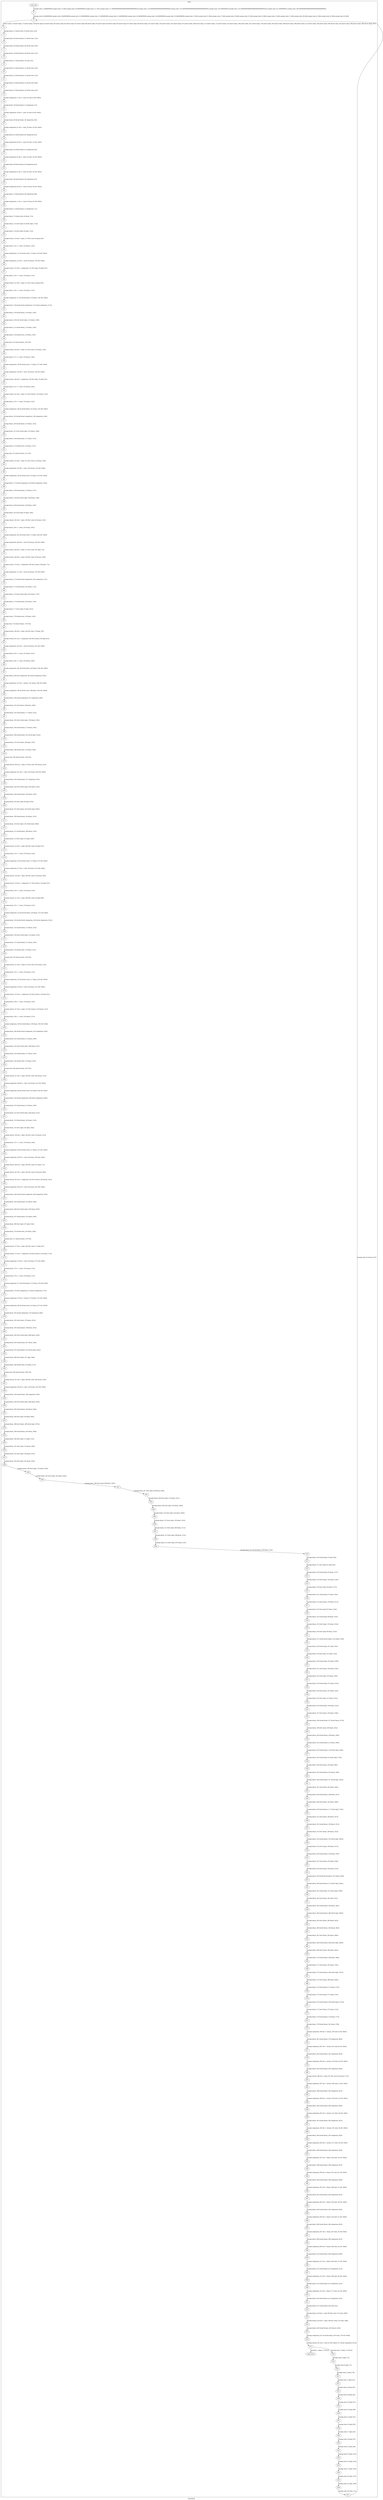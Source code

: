 digraph G {
label="Btor2XCFA";
subgraph cluster_0 {
label="main";
main_init[];
l1[];
l3[];
l4[];
l5[];
l6[];
l7[];
l8[];
l9[];
l10[];
l11[];
l12[];
l13[];
l14[];
l15[];
l16[];
l17[];
l18[];
l19[];
l20[];
l21[];
l22[];
l23[];
l24[];
l25[];
l26[];
l27[];
l28[];
l29[];
l30[];
l31[];
l32[];
l33[];
l34[];
l35[];
l36[];
l37[];
l38[];
l39[];
l40[];
l41[];
l42[];
l43[];
l44[];
l45[];
l46[];
l47[];
l48[];
l49[];
l50[];
l51[];
l52[];
l53[];
l54[];
l55[];
l56[];
l57[];
l58[];
l59[];
l60[];
l61[];
l62[];
l63[];
l64[];
l65[];
l66[];
l67[];
l68[];
l69[];
l70[];
l71[];
l72[];
l73[];
l74[];
l75[];
l76[];
l77[];
l78[];
l79[];
l80[];
l81[];
l82[];
l83[];
l84[];
l85[];
l86[];
l87[];
l88[];
l89[];
l90[];
l91[];
l92[];
l93[];
l94[];
l95[];
l96[];
l97[];
l98[];
l99[];
l100[];
l101[];
l102[];
l103[];
l104[];
l105[];
l106[];
l107[];
l108[];
l109[];
l110[];
l111[];
l112[];
l113[];
l114[];
l115[];
l116[];
l117[];
l118[];
l119[];
l120[];
l121[];
l122[];
l123[];
l124[];
l125[];
l126[];
l127[];
l128[];
l129[];
l130[];
l131[];
l132[];
l133[];
l134[];
l135[];
l136[];
l137[];
l138[];
l139[];
l140[];
l141[];
l142[];
l143[];
l144[];
l145[];
l146[];
l147[];
l148[];
l149[];
l150[];
l151[];
l152[];
l153[];
l154[];
l155[];
l156[];
l157[];
l158[];
l159[];
l160[];
l161[];
l162[];
l163[];
l164[];
l165[];
l166[];
l167[];
l168[];
l169[];
l170[];
l171[];
l172[];
l173[];
l174[];
l175[];
l176[];
l177[];
l178[];
l179[];
l180[];
l181[];
l182[];
l183[];
l184[];
l185[];
l186[];
l187[];
l188[];
l189[];
l190[];
l191[];
l192[];
l193[];
l194[];
l195[];
l196[];
l197[];
l198[];
l199[];
l200[];
l201[];
l202[];
l203[];
l204[];
l205[];
l206[];
l207[];
l208[];
l209[];
l210[];
l211[];
l212[];
l213[];
l214[];
l215[];
l216[];
l217[];
l218[];
l219[];
l220[];
l221[];
l222[];
l223[];
l224[];
l225[];
l226[];
l227[];
l228[];
l229[];
l230[];
l231[];
l232[];
l233[];
l234[];
l235[];
l236[];
l237[];
l238[];
l239[];
l240[];
l241[];
l242[];
l243[];
l244[];
l245[];
l246[];
l247[];
l248[];
l249[];
l250[];
l251[];
l252[];
l253[];
l254[];
l255[];
l256[];
l257[];
l258[];
l259[];
l260[];
l261[];
l262[];
l263[];
l264[];
l265[];
l266[];
l267[];
l268[];
l269[];
l270[];
l271[];
l272[];
l273[];
l274[];
l275[];
l276[];
l277[];
l278[];
l279[];
l280[];
l281[];
l282[];
l283[];
l284[];
l285[];
l286[];
l287[];
l288[];
l289[];
l290[];
l291[];
l292[];
l293[];
l294[];
l295[];
l296[];
l297[];
l298[];
l299[];
l300[];
l301[];
l302[];
l303[];
l304[];
l305[];
l306[];
l307[];
l308[];
l309[];
l310[];
l311[];
l312[];
l313[];
l314[];
l315[];
l316[];
l317[];
main_error[];
l318[];
l319[];
l320[];
l321[];
l322[];
l323[];
l324[];
l325[];
l326[];
l327[];
l328[];
l329[];
l330[];
l331[];
l332[];
l333[];
l334[];
l335[];
l336[];
l337[];
main_init -> l1 [label="[(assign const_5 #b00000000),(assign const_22 #b0),(assign const_56 #b00000000),(assign const_111 #b1),(assign const_117 #b00000000000000000000000000000010),(assign const_118 #b000000000000000000000000),(assign const_133 #b00000000000000000000000000000001),(assign const_150 #b00000010),(assign const_155 #b00000000000000000000000000001001),(assign const_167 #b00000001),(assign const_188 #b00000000000000000000000000000000)] "];
l3 -> l4 [label="[(havoc input_75),(havoc input_77),(havoc input_79),(havoc input_81),(havoc input_83),(havoc input_85),(havoc input_87),(havoc input_89),(havoc input_91),(havoc input_93),(havoc input_95),(havoc input_97),(havoc input_99),(havoc input_101),(havoc input_103),(havoc input_105),(havoc input_107),(havoc input_109),(havoc input_113),(havoc input_115),(havoc input_132),(havoc input_149),(havoc input_161),(havoc input_176),(havoc input_195),(havoc input_206),(havoc input_209),(havoc input_212),(havoc input_228),(havoc input_244),(havoc input_254),(havoc input_268),(havoc input_286),(havoc input_297)] "];
l4 -> l5 [label="[(assign binary_47 (bvand state_23 (bvnot state_25)))] "];
l5 -> l6 [label="[(assign binary_48 (bvand binary_47 (bvnot state_27)))] "];
l6 -> l7 [label="[(assign binary_49 (bvand binary_48 (bvnot state_29)))] "];
l7 -> l8 [label="[(assign binary_50 (bvand binary_49 (bvnot state_31)))] "];
l8 -> l9 [label="[(assign binary_51 (bvand binary_50 state_33))] "];
l9 -> l10 [label="[(assign binary_52 (bvand binary_51 (bvnot state_35)))] "];
l10 -> l11 [label="[(assign binary_53 (bvand binary_52 (bvnot state_37)))] "];
l11 -> l12 [label="[(assign binary_54 (bvand binary_53 (bvnot state_39)))] "];
l12 -> l13 [label="[(assign binary_55 (bvand binary_54 (bvnot state_41)))] "];
l13 -> l14 [label="[(assign comparison_57 (ite (= const_56 state_6) #b1 #b0))] "];
l14 -> l15 [label="[(assign binary_58 (bvand binary_55 comparison_57))] "];
l15 -> l16 [label="[(assign comparison_59 (ite (= const_56 state_8) #b1 #b0))] "];
l16 -> l17 [label="[(assign binary_60 (bvand binary_58 comparison_59))] "];
l17 -> l18 [label="[(assign comparison_61 (ite (= const_56 state_10) #b1 #b0))] "];
l18 -> l19 [label="[(assign binary_62 (bvand binary_60 comparison_61))] "];
l19 -> l20 [label="[(assign comparison_63 (ite (= const_56 state_12) #b1 #b0))] "];
l20 -> l21 [label="[(assign binary_64 (bvand binary_62 comparison_63))] "];
l21 -> l22 [label="[(assign comparison_65 (ite (= const_56 state_14) #b1 #b0))] "];
l22 -> l23 [label="[(assign binary_66 (bvand binary_64 comparison_65))] "];
l23 -> l24 [label="[(assign comparison_67 (ite (= const_56 state_16) #b1 #b0))] "];
l24 -> l25 [label="[(assign binary_68 (bvand binary_66 comparison_67))] "];
l25 -> l26 [label="[(assign comparison_69 (ite (= const_56 state_18) #b1 #b0))] "];
l26 -> l27 [label="[(assign binary_70 (bvand binary_68 comparison_69))] "];
l27 -> l28 [label="[(assign comparison_71 (ite (= const_56 state_20) #b1 #b0))] "];
l28 -> l29 [label="[(assign binary_72 (bvand binary_70 comparison_71))] "];
l29 -> l30 [label="[(assign binary_73 (bvand state_45 binary_72))] "];
l30 -> l31 [label="[(assign binary_114 (bvor input_91 (bvnot input_113)))] "];
l31 -> l32 [label="[(assign binary_116 (bvor input_93 input_113))] "];
l32 -> l33 [label="[(assign ternary_119 (ite (= input_113 #b1) const_56 input_83))] "];
l33 -> l34 [label="[(assign binary_120 (++ const_118 ternary_119))] "];
l34 -> l35 [label="[(assign comparison_121 (ite (bvule const_117 binary_120) #b1 #b0))] "];
l35 -> l36 [label="[(assign comparison_122 (ite (= const_56 ternary_119) #b1 #b0))] "];
l36 -> l37 [label="[(assign ternary_123 (ite (= comparison_122 #b1) input_79 input_81))] "];
l37 -> l38 [label="[(assign binary_124 (++ const_118 ternary_123))] "];
l38 -> l39 [label="[(assign ternary_125 (ite (= input_113 #b1) const_56 input_85))] "];
l39 -> l40 [label="[(assign binary_126 (++ const_118 ternary_125))] "];
l40 -> l41 [label="[(assign comparison_127 (ite (bvule binary_124 binary_126) #b1 #b0))] "];
l41 -> l42 [label="[(assign binary_128 (bvand (bvnot comparison_121) (bvnot comparison_127)))] "];
l42 -> l43 [label="[(assign binary_129 (bvand binary_116 binary_128))] "];
l43 -> l44 [label="[(assign binary_130 (bvor (bvnot input_115) binary_129))] "];
l44 -> l45 [label="[(assign binary_131 (bvand binary_114 binary_130))] "];
l45 -> l46 [label="[(assign binary_134 (bvadd const_133 binary_120))] "];
l46 -> l47 [label="[(assign slice_135 (extract binary_134 0 8))] "];
l47 -> l48 [label="[(assign ternary_136 (ite (= input_115 #b1) slice_135 ternary_119))] "];
l48 -> l49 [label="[(assign binary_137 (++ const_118 ternary_136))] "];
l49 -> l50 [label="[(assign comparison_138 (ite (bvule const_117 binary_137) #b1 #b0))] "];
l50 -> l51 [label="[(assign comparison_139 (ite (= const_56 ternary_136) #b1 #b0))] "];
l51 -> l52 [label="[(assign ternary_140 (ite (= comparison_139 #b1) input_79 input_81))] "];
l52 -> l53 [label="[(assign binary_141 (++ const_118 ternary_140))] "];
l53 -> l54 [label="[(assign ternary_142 (ite (= input_115 #b1) ternary_123 ternary_125))] "];
l54 -> l55 [label="[(assign binary_143 (++ const_118 ternary_142))] "];
l55 -> l56 [label="[(assign comparison_144 (ite (bvule binary_141 binary_143) #b1 #b0))] "];
l56 -> l57 [label="[(assign binary_145 (bvand (bvnot comparison_138) comparison_144))] "];
l57 -> l58 [label="[(assign binary_146 (bvand binary_116 binary_145))] "];
l58 -> l59 [label="[(assign binary_147 (bvor (bvnot input_132) binary_146))] "];
l59 -> l60 [label="[(assign binary_148 (bvand binary_131 binary_147))] "];
l60 -> l61 [label="[(assign binary_151 (bvadd const_133 binary_137))] "];
l61 -> l62 [label="[(assign slice_152 (extract binary_151 0 8))] "];
l62 -> l63 [label="[(assign ternary_153 (ite (= input_132 #b1) slice_152 ternary_136))] "];
l63 -> l64 [label="[(assign comparison_154 (ite (= const_150 ternary_153) #b1 #b0))] "];
l64 -> l65 [label="[(assign comparison_156 (ite (bvule const_155 binary_143) #b1 #b0))] "];
l65 -> l66 [label="[(assign binary_157 (bvand comparison_154 (bvnot comparison_156)))] "];
l66 -> l67 [label="[(assign binary_158 (bvand binary_116 binary_157))] "];
l67 -> l68 [label="[(assign binary_159 (bvor (bvnot input_149) binary_158))] "];
l68 -> l69 [label="[(assign binary_160 (bvand binary_148 binary_159))] "];
l69 -> l70 [label="[(assign binary_162 (bvor input_95 input_149))] "];
l70 -> l71 [label="[(assign ternary_163 (ite (= input_149 #b1) const_56 ternary_153))] "];
l71 -> l72 [label="[(assign binary_164 (++ const_118 ternary_163))] "];
l72 -> l73 [label="[(assign comparison_165 (ite (bvule const_117 binary_164) #b1 #b0))] "];
l73 -> l74 [label="[(assign comparison_166 (ite (= const_56 ternary_163) #b1 #b0))] "];
l74 -> l75 [label="[(assign ternary_168 (ite (= input_113 #b1) const_167 input_75))] "];
l75 -> l76 [label="[(assign ternary_169 (ite (= input_149 #b1) const_56 ternary_168))] "];
l76 -> l77 [label="[(assign ternary_170 (ite (= comparison_166 #b1) ternary_169 input_77))] "];
l77 -> l78 [label="[(assign comparison_171 (ite (= const_56 ternary_170) #b1 #b0))] "];
l78 -> l79 [label="[(assign binary_172 (bvand (bvnot comparison_165) comparison_171))] "];
l79 -> l80 [label="[(assign binary_173 (bvand binary_162 binary_172))] "];
l80 -> l81 [label="[(assign binary_174 (bvor (bvnot input_161) binary_173))] "];
l81 -> l82 [label="[(assign binary_175 (bvand binary_160 binary_174))] "];
l82 -> l83 [label="[(assign binary_177 (bvor input_97 input_161))] "];
l83 -> l84 [label="[(assign binary_178 (bvadd const_133 binary_143))] "];
l84 -> l85 [label="[(assign slice_179 (extract binary_178 0 8))] "];
l85 -> l86 [label="[(assign ternary_180 (ite (= input_149 #b1) slice_179 input_79))] "];
l86 -> l87 [label="[(assign ternary_181 (ite (= comparison_166 #b1) ternary_180 input_81))] "];
l87 -> l88 [label="[(assign comparison_182 (ite (= const_56 ternary_181) #b1 #b0))] "];
l88 -> l89 [label="[(assign binary_183 (++ const_118 ternary_181))] "];
l89 -> l90 [label="[(assign binary_184 (++ const_118 ternary_180))] "];
l90 -> l91 [label="[(assign comparison_185 (ite (bvule binary_183 binary_184) #b1 #b0))] "];
l91 -> l92 [label="[(assign binary_186 (bvor comparison_182 (bvnot comparison_185)))] "];
l92 -> l93 [label="[(assign comparison_187 (ite (= ternary_181 ternary_180) #b1 #b0))] "];
l93 -> l94 [label="[(assign comparison_189 (ite (bvule const_188 binary_164) #b1 #b0))] "];
l94 -> l95 [label="[(assign binary_190 (bvand comparison_187 comparison_189))] "];
l95 -> l96 [label="[(assign binary_191 (bvor binary_186 binary_190))] "];
l96 -> l97 [label="[(assign binary_192 (bvand binary_177 binary_191))] "];
l97 -> l98 [label="[(assign binary_193 (bvor (bvnot input_176) binary_192))] "];
l98 -> l99 [label="[(assign binary_194 (bvand binary_175 binary_193))] "];
l99 -> l100 [label="[(assign binary_196 (bvand binary_162 (bvnot input_161)))] "];
l100 -> l101 [label="[(assign binary_197 (bvor binary_196 input_176))] "];
l101 -> l102 [label="[(assign binary_198 (bvadd const_133 binary_164))] "];
l102 -> l103 [label="[(assign slice_199 (extract binary_198 0 8))] "];
l103 -> l104 [label="[(assign ternary_200 (ite (= input_176 #b1) slice_199 ternary_163))] "];
l104 -> l105 [label="[(assign comparison_201 (ite (= const_150 ternary_200) #b1 #b0))] "];
l105 -> l106 [label="[(assign binary_202 (bvand binary_197 comparison_201))] "];
l106 -> l107 [label="[(assign binary_203 (bvor (bvnot input_195) binary_202))] "];
l107 -> l108 [label="[(assign binary_204 (bvand binary_194 binary_203))] "];
l108 -> l109 [label="[(assign binary_205 (bvor input_99 input_195))] "];
l109 -> l110 [label="[(assign binary_207 (bvor binary_205 (bvnot input_206)))] "];
l110 -> l111 [label="[(assign binary_208 (bvand binary_204 binary_207))] "];
l111 -> l112 [label="[(assign binary_210 (bvor input_101 (bvnot input_209)))] "];
l112 -> l113 [label="[(assign binary_211 (bvand binary_208 binary_210))] "];
l113 -> l114 [label="[(assign binary_213 (bvor input_103 input_209))] "];
l114 -> l115 [label="[(assign ternary_214 (ite (= input_209 #b1) const_56 input_87))] "];
l115 -> l116 [label="[(assign binary_215 (++ const_118 ternary_214))] "];
l116 -> l117 [label="[(assign comparison_216 (ite (bvule const_117 binary_215) #b1 #b0))] "];
l117 -> l118 [label="[(assign comparison_217 (ite (= const_56 ternary_214) #b1 #b0))] "];
l118 -> l119 [label="[(assign ternary_218 (ite (= input_206 #b1) const_56 ternary_180))] "];
l119 -> l120 [label="[(assign ternary_219 (ite (= comparison_217 #b1) ternary_218 input_81))] "];
l120 -> l121 [label="[(assign binary_220 (++ const_118 ternary_219))] "];
l121 -> l122 [label="[(assign ternary_221 (ite (= input_209 #b1) const_56 input_89))] "];
l122 -> l123 [label="[(assign binary_222 (++ const_118 ternary_221))] "];
l123 -> l124 [label="[(assign comparison_223 (ite (bvule binary_220 binary_222) #b1 #b0))] "];
l124 -> l125 [label="[(assign binary_224 (bvand (bvnot comparison_216) (bvnot comparison_223)))] "];
l125 -> l126 [label="[(assign binary_225 (bvand binary_213 binary_224))] "];
l126 -> l127 [label="[(assign binary_226 (bvor (bvnot input_212) binary_225))] "];
l127 -> l128 [label="[(assign binary_227 (bvand binary_211 binary_226))] "];
l128 -> l129 [label="[(assign binary_229 (bvadd const_133 binary_215))] "];
l129 -> l130 [label="[(assign slice_230 (extract binary_229 0 8))] "];
l130 -> l131 [label="[(assign ternary_231 (ite (= input_212 #b1) slice_230 ternary_214))] "];
l131 -> l132 [label="[(assign binary_232 (++ const_118 ternary_231))] "];
l132 -> l133 [label="[(assign comparison_233 (ite (bvule const_117 binary_232) #b1 #b0))] "];
l133 -> l134 [label="[(assign comparison_234 (ite (= const_56 ternary_231) #b1 #b0))] "];
l134 -> l135 [label="[(assign ternary_235 (ite (= comparison_234 #b1) ternary_218 input_81))] "];
l135 -> l136 [label="[(assign binary_236 (++ const_118 ternary_235))] "];
l136 -> l137 [label="[(assign ternary_237 (ite (= input_212 #b1) ternary_219 ternary_221))] "];
l137 -> l138 [label="[(assign binary_238 (++ const_118 ternary_237))] "];
l138 -> l139 [label="[(assign comparison_239 (ite (bvule binary_236 binary_238) #b1 #b0))] "];
l139 -> l140 [label="[(assign binary_240 (bvand (bvnot comparison_233) comparison_239))] "];
l140 -> l141 [label="[(assign binary_241 (bvand binary_213 binary_240))] "];
l141 -> l142 [label="[(assign binary_242 (bvor (bvnot input_228) binary_241))] "];
l142 -> l143 [label="[(assign binary_243 (bvand binary_227 binary_242))] "];
l143 -> l144 [label="[(assign binary_245 (bvadd const_133 binary_232))] "];
l144 -> l145 [label="[(assign slice_246 (extract binary_245 0 8))] "];
l145 -> l146 [label="[(assign ternary_247 (ite (= input_228 #b1) slice_246 ternary_231))] "];
l146 -> l147 [label="[(assign comparison_248 (ite (= const_150 ternary_247) #b1 #b0))] "];
l147 -> l148 [label="[(assign comparison_249 (ite (bvule const_155 binary_238) #b1 #b0))] "];
l148 -> l149 [label="[(assign binary_250 (bvand comparison_248 (bvnot comparison_249)))] "];
l149 -> l150 [label="[(assign binary_251 (bvand binary_213 binary_250))] "];
l150 -> l151 [label="[(assign binary_252 (bvor (bvnot input_244) binary_251))] "];
l151 -> l152 [label="[(assign binary_253 (bvand binary_243 binary_252))] "];
l152 -> l153 [label="[(assign binary_255 (bvor input_105 input_244))] "];
l153 -> l154 [label="[(assign ternary_256 (ite (= input_244 #b1) const_56 ternary_247))] "];
l154 -> l155 [label="[(assign binary_257 (++ const_118 ternary_256))] "];
l155 -> l156 [label="[(assign comparison_258 (ite (bvule const_117 binary_257) #b1 #b0))] "];
l156 -> l157 [label="[(assign comparison_259 (ite (= const_56 ternary_256) #b1 #b0))] "];
l157 -> l158 [label="[(assign ternary_260 (ite (= input_209 #b1) const_167 input_77))] "];
l158 -> l159 [label="[(assign ternary_261 (ite (= input_244 #b1) const_56 ternary_260))] "];
l159 -> l160 [label="[(assign ternary_262 (ite (= comparison_259 #b1) ternary_169 ternary_261))] "];
l160 -> l161 [label="[(assign comparison_263 (ite (= const_56 ternary_262) #b1 #b0))] "];
l161 -> l162 [label="[(assign binary_264 (bvand (bvnot comparison_258) comparison_263))] "];
l162 -> l163 [label="[(assign binary_265 (bvand binary_255 binary_264))] "];
l163 -> l164 [label="[(assign binary_266 (bvor (bvnot input_254) binary_265))] "];
l164 -> l165 [label="[(assign binary_267 (bvand binary_253 binary_266))] "];
l165 -> l166 [label="[(assign binary_269 (bvor input_107 input_254))] "];
l166 -> l167 [label="[(assign binary_270 (bvadd const_133 binary_238))] "];
l167 -> l168 [label="[(assign slice_271 (extract binary_270 0 8))] "];
l168 -> l169 [label="[(assign ternary_272 (ite (= input_244 #b1) slice_271 input_81))] "];
l169 -> l170 [label="[(assign ternary_273 (ite (= comparison_259 #b1) ternary_218 ternary_272))] "];
l170 -> l171 [label="[(assign comparison_274 (ite (= const_56 ternary_273) #b1 #b0))] "];
l171 -> l172 [label="[(assign binary_275 (++ const_118 ternary_273))] "];
l172 -> l173 [label="[(assign binary_276 (++ const_118 ternary_272))] "];
l173 -> l174 [label="[(assign comparison_277 (ite (bvule binary_275 binary_276) #b1 #b0))] "];
l174 -> l175 [label="[(assign binary_278 (bvor comparison_274 (bvnot comparison_277)))] "];
l175 -> l176 [label="[(assign comparison_279 (ite (= ternary_273 ternary_272) #b1 #b0))] "];
l176 -> l177 [label="[(assign comparison_280 (ite (bvule const_133 binary_257) #b1 #b0))] "];
l177 -> l178 [label="[(assign binary_281 (bvand comparison_279 comparison_280))] "];
l178 -> l179 [label="[(assign binary_282 (bvor binary_278 binary_281))] "];
l179 -> l180 [label="[(assign binary_283 (bvand binary_269 binary_282))] "];
l180 -> l181 [label="[(assign binary_284 (bvor (bvnot input_268) binary_283))] "];
l181 -> l182 [label="[(assign binary_285 (bvand binary_267 binary_284))] "];
l182 -> l183 [label="[(assign binary_287 (bvand binary_255 (bvnot input_254)))] "];
l183 -> l184 [label="[(assign binary_288 (bvor binary_287 input_268))] "];
l184 -> l185 [label="[(assign binary_289 (bvadd const_133 binary_257))] "];
l185 -> l186 [label="[(assign slice_290 (extract binary_289 0 8))] "];
l186 -> l187 [label="[(assign ternary_291 (ite (= input_268 #b1) slice_290 ternary_256))] "];
l187 -> l188 [label="[(assign comparison_292 (ite (= const_150 ternary_291) #b1 #b0))] "];
l188 -> l189 [label="[(assign binary_293 (bvand binary_288 comparison_292))] "];
l189 -> l190 [label="[(assign binary_294 (bvor (bvnot input_286) binary_293))] "];
l190 -> l191 [label="[(assign binary_295 (bvand binary_285 binary_294))] "];
l191 -> l192 [label="[(assign binary_296 (bvor input_109 input_286))] "];
l192 -> l193 [label="[(assign binary_298 (bvor binary_296 (bvnot input_297)))] "];
l193 -> l194 [label="[(assign binary_299 (bvand binary_295 binary_298))] "];
l194 -> l195 [label="[(assign binary_300 (bvor input_113 input_115))] "];
l195 -> l196 [label="[(assign binary_301 (bvor input_132 binary_300))] "];
l196 -> l197 [label="[(assign binary_302 (bvor input_149 binary_301))] "];
l197 -> l198 [label="[(assign binary_303 (bvor input_161 binary_302))] "];
l198 -> l199 [label="[(assign binary_304 (bvor input_176 binary_303))] "];
l199 -> l200 [label="[(assign binary_305 (bvor input_195 binary_304))] "];
l200 -> l201 [label="[(assign binary_306 (bvor input_206 binary_305))] "];
l201 -> l202 [label="[(assign binary_307 (bvor input_209 binary_306))] "];
l202 -> l203 [label="[(assign binary_308 (bvor input_212 binary_307))] "];
l203 -> l204 [label="[(assign binary_309 (bvor input_228 binary_308))] "];
l204 -> l205 [label="[(assign binary_310 (bvor input_244 binary_309))] "];
l205 -> l206 [label="[(assign binary_311 (bvor input_254 binary_310))] "];
l206 -> l207 [label="[(assign binary_312 (bvor input_268 binary_311))] "];
l207 -> l208 [label="[(assign binary_313 (bvor input_286 binary_312))] "];
l208 -> l209 [label="[(assign binary_314 (bvor input_297 binary_313))] "];
l209 -> l210 [label="[(assign binary_315 (bvand binary_299 binary_314))] "];
l210 -> l211 [label="[(assign binary_316 (bvand input_91 input_93))] "];
l211 -> l212 [label="[(assign binary_317 (bvor input_91 input_93))] "];
l212 -> l213 [label="[(assign binary_318 (bvand input_95 binary_317))] "];
l213 -> l214 [label="[(assign binary_319 (bvor binary_316 binary_318))] "];
l214 -> l215 [label="[(assign binary_320 (bvor input_95 binary_317))] "];
l215 -> l216 [label="[(assign binary_321 (bvand input_97 binary_320))] "];
l216 -> l217 [label="[(assign binary_322 (bvor binary_319 binary_321))] "];
l217 -> l218 [label="[(assign binary_323 (bvor input_97 binary_320))] "];
l218 -> l219 [label="[(assign binary_324 (bvand input_99 binary_323))] "];
l219 -> l220 [label="[(assign binary_325 (bvor binary_322 binary_324))] "];
l220 -> l221 [label="[(assign binary_326 (bvor input_99 binary_323))] "];
l221 -> l222 [label="[(assign binary_327 (bvand (bvnot binary_325) binary_326))] "];
l222 -> l223 [label="[(assign binary_328 (bvand input_101 input_103))] "];
l223 -> l224 [label="[(assign binary_329 (bvor input_101 input_103))] "];
l224 -> l225 [label="[(assign binary_330 (bvand input_105 binary_329))] "];
l225 -> l226 [label="[(assign binary_331 (bvor binary_328 binary_330))] "];
l226 -> l227 [label="[(assign binary_332 (bvor input_105 binary_329))] "];
l227 -> l228 [label="[(assign binary_333 (bvand input_107 binary_332))] "];
l228 -> l229 [label="[(assign binary_334 (bvor binary_331 binary_333))] "];
l229 -> l230 [label="[(assign binary_335 (bvor input_107 binary_332))] "];
l230 -> l231 [label="[(assign binary_336 (bvand input_109 binary_335))] "];
l231 -> l232 [label="[(assign binary_337 (bvor binary_334 binary_336))] "];
l232 -> l233 [label="[(assign binary_338 (bvand binary_327 (bvnot binary_337)))] "];
l233 -> l234 [label="[(assign binary_339 (bvor input_109 binary_335))] "];
l234 -> l235 [label="[(assign binary_340 (bvand binary_338 binary_339))] "];
l235 -> l236 [label="[(assign binary_341 (bvand binary_315 binary_340))] "];
l236 -> l237 [label="[(assign binary_342 (bvand binary_116 (bvnot input_149)))] "];
l237 -> l238 [label="[(assign binary_343 (bvand input_91 (bvnot input_113)))] "];
l238 -> l239 [label="[(assign binary_344 (bvor binary_343 input_206))] "];
l239 -> l240 [label="[(assign binary_345 (bvand binary_342 binary_344))] "];
l240 -> l241 [label="[(assign binary_346 (bvand binary_197 (bvnot input_195)))] "];
l241 -> l242 [label="[(assign binary_347 (bvor binary_342 binary_344))] "];
l242 -> l243 [label="[(assign binary_348 (bvand binary_346 binary_347))] "];
l243 -> l244 [label="[(assign binary_349 (bvor binary_345 binary_348))] "];
l244 -> l245 [label="[(assign binary_350 (bvand binary_177 (bvnot input_176)))] "];
l245 -> l246 [label="[(assign binary_351 (bvor binary_346 binary_347))] "];
l246 -> l247 [label="[(assign binary_352 (bvand binary_350 binary_351))] "];
l247 -> l248 [label="[(assign binary_353 (bvor binary_349 binary_352))] "];
l248 -> l249 [label="[(assign binary_354 (bvand binary_205 (bvnot input_206)))] "];
l249 -> l250 [label="[(assign binary_355 (bvor binary_350 binary_351))] "];
l250 -> l251 [label="[(assign binary_356 (bvand binary_354 binary_355))] "];
l251 -> l252 [label="[(assign binary_357 (bvor binary_353 binary_356))] "];
l252 -> l253 [label="[(assign binary_358 (bvor binary_354 binary_355))] "];
l253 -> l254 [label="[(assign binary_359 (bvand (bvnot binary_357) binary_358))] "];
l254 -> l255 [label="[(assign binary_360 (bvand binary_213 (bvnot input_244)))] "];
l255 -> l256 [label="[(assign binary_361 (bvand input_101 (bvnot input_209)))] "];
l256 -> l257 [label="[(assign binary_362 (bvor binary_361 input_297))] "];
l257 -> l258 [label="[(assign binary_363 (bvand binary_360 binary_362))] "];
l258 -> l259 [label="[(assign binary_364 (bvand binary_288 (bvnot input_286)))] "];
l259 -> l260 [label="[(assign binary_365 (bvor binary_360 binary_362))] "];
l260 -> l261 [label="[(assign binary_366 (bvand binary_364 binary_365))] "];
l261 -> l262 [label="[(assign binary_367 (bvor binary_363 binary_366))] "];
l262 -> l263 [label="[(assign binary_368 (bvand binary_269 (bvnot input_268)))] "];
l263 -> l264 [label="[(assign binary_369 (bvor binary_364 binary_365))] "];
l264 -> l265 [label="[(assign binary_370 (bvand binary_368 binary_369))] "];
l265 -> l266 [label="[(assign binary_371 (bvor binary_367 binary_370))] "];
l266 -> l267 [label="[(assign binary_372 (bvand binary_296 (bvnot input_297)))] "];
l267 -> l268 [label="[(assign binary_373 (bvor binary_368 binary_369))] "];
l268 -> l269 [label="[(assign binary_374 (bvand binary_372 binary_373))] "];
l269 -> l270 [label="[(assign binary_375 (bvor binary_371 binary_374))] "];
l270 -> l271 [label="[(assign binary_376 (bvand binary_359 (bvnot binary_375)))] "];
l271 -> l272 [label="[(assign binary_377 (bvor binary_372 binary_373))] "];
l272 -> l273 [label="[(assign binary_378 (bvand binary_376 binary_377))] "];
l273 -> l274 [label="[(assign binary_379 (bvand binary_341 binary_378))] "];
l274 -> l275 [label="[(assign comparison_380 (ite (= ternary_169 state_6) #b1 #b0))] "];
l275 -> l276 [label="[(assign binary_381 (bvand binary_379 comparison_380))] "];
l276 -> l277 [label="[(assign comparison_382 (ite (= ternary_261 state_8) #b1 #b0))] "];
l277 -> l278 [label="[(assign binary_383 (bvand binary_381 comparison_382))] "];
l278 -> l279 [label="[(assign comparison_384 (ite (= ternary_218 state_10) #b1 #b0))] "];
l279 -> l280 [label="[(assign binary_385 (bvand binary_383 comparison_384))] "];
l280 -> l281 [label="[(assign ternary_386 (ite (= input_297 #b1) const_56 ternary_272))] "];
l281 -> l282 [label="[(assign comparison_387 (ite (= ternary_386 state_12) #b1 #b0))] "];
l282 -> l283 [label="[(assign binary_388 (bvand binary_385 comparison_387))] "];
l283 -> l284 [label="[(assign comparison_389 (ite (= ternary_200 state_14) #b1 #b0))] "];
l284 -> l285 [label="[(assign binary_390 (bvand binary_388 comparison_389))] "];
l285 -> l286 [label="[(assign comparison_391 (ite (= ternary_142 state_16) #b1 #b0))] "];
l286 -> l287 [label="[(assign binary_392 (bvand binary_390 comparison_391))] "];
l287 -> l288 [label="[(assign comparison_393 (ite (= ternary_291 state_18) #b1 #b0))] "];
l288 -> l289 [label="[(assign binary_394 (bvand binary_392 comparison_393))] "];
l289 -> l290 [label="[(assign comparison_395 (ite (= ternary_237 state_20) #b1 #b0))] "];
l290 -> l291 [label="[(assign binary_396 (bvand binary_394 comparison_395))] "];
l291 -> l292 [label="[(assign comparison_397 (ite (= binary_344 state_23) #b1 #b0))] "];
l292 -> l293 [label="[(assign binary_398 (bvand binary_396 comparison_397))] "];
l293 -> l294 [label="[(assign comparison_399 (ite (= binary_342 state_25) #b1 #b0))] "];
l294 -> l295 [label="[(assign binary_400 (bvand binary_398 comparison_399))] "];
l295 -> l296 [label="[(assign comparison_401 (ite (= binary_346 state_27) #b1 #b0))] "];
l296 -> l297 [label="[(assign binary_402 (bvand binary_400 comparison_401))] "];
l297 -> l298 [label="[(assign comparison_403 (ite (= binary_350 state_29) #b1 #b0))] "];
l298 -> l299 [label="[(assign binary_404 (bvand binary_402 comparison_403))] "];
l299 -> l300 [label="[(assign comparison_405 (ite (= binary_354 state_31) #b1 #b0))] "];
l300 -> l301 [label="[(assign binary_406 (bvand binary_404 comparison_405))] "];
l301 -> l302 [label="[(assign comparison_407 (ite (= binary_362 state_33) #b1 #b0))] "];
l302 -> l303 [label="[(assign binary_408 (bvand binary_406 comparison_407))] "];
l303 -> l304 [label="[(assign comparison_409 (ite (= binary_360 state_35) #b1 #b0))] "];
l304 -> l305 [label="[(assign binary_410 (bvand binary_408 comparison_409))] "];
l305 -> l306 [label="[(assign comparison_411 (ite (= binary_364 state_37) #b1 #b0))] "];
l306 -> l307 [label="[(assign binary_412 (bvand binary_410 comparison_411))] "];
l307 -> l308 [label="[(assign comparison_413 (ite (= binary_368 state_39) #b1 #b0))] "];
l308 -> l309 [label="[(assign binary_414 (bvand binary_412 comparison_413))] "];
l309 -> l310 [label="[(assign comparison_415 (ite (= binary_372 state_41) #b1 #b0))] "];
l310 -> l311 [label="[(assign binary_416 (bvand binary_414 comparison_415))] "];
l311 -> l312 [label="[(assign binary_417 (bvand binary_416 state_45))] "];
l312 -> l313 [label="[(assign ternary_418 (ite (= input_99 #b1) const_133 const_188))] "];
l313 -> l314 [label="[(assign ternary_419 (ite (= input_109 #b1) const_133 const_188))] "];
l314 -> l315 [label="[(assign binary_420 (bvadd ternary_418 ternary_419))] "];
l315 -> l316 [label="[(assign comparison_421 (ite (bvule binary_420 const_133) #b1 #b0))] "];
l316 -> l317 [label="[(assign ternary_422 (ite (= state_43 #b1) binary_417 (bvnot comparison_421)))] "];
l317 -> main_error [label="[(assume (= binary_73 #b1))] "];
l317 -> l318 [label="[(assume (not (= binary_73 #b1)))] "];
l318 -> l319 [label="[(assign state_6 input_75)] "];
l319 -> l320 [label="[(assign state_8 input_77)] "];
l320 -> l321 [label="[(assign state_10 input_79)] "];
l321 -> l322 [label="[(assign state_12 input_81)] "];
l322 -> l323 [label="[(assign state_14 input_83)] "];
l323 -> l324 [label="[(assign state_16 input_85)] "];
l324 -> l325 [label="[(assign state_18 input_87)] "];
l325 -> l326 [label="[(assign state_20 input_89)] "];
l326 -> l327 [label="[(assign state_23 input_91)] "];
l327 -> l328 [label="[(assign state_25 input_93)] "];
l328 -> l329 [label="[(assign state_27 input_95)] "];
l329 -> l330 [label="[(assign state_29 input_97)] "];
l330 -> l331 [label="[(assign state_31 input_99)] "];
l331 -> l332 [label="[(assign state_33 input_101)] "];
l332 -> l333 [label="[(assign state_35 input_103)] "];
l333 -> l334 [label="[(assign state_37 input_105)] "];
l334 -> l335 [label="[(assign state_39 input_107)] "];
l335 -> l336 [label="[(assign state_41 input_109)] "];
l336 -> l337 [label="[(assign state_43 const_111)] "];
l337 -> l3 [label="[(assign state_45 ternary_422)] "];
l1 -> l3 [label="[(assign state_6 #b00000000),(assign state_8 #b00000000),(assign state_10 #b00000000),(assign state_12 #b00000000),(assign state_14 #b00000000),(assign state_16 #b00000000),(assign state_18 #b00000000),(assign state_20 #b00000000),(assign state_23 #b0),(assign state_25 #b0),(assign state_27 #b0),(assign state_29 #b0),(assign state_31 #b0),(assign state_33 #b0),(assign state_35 #b0),(assign state_37 #b0),(assign state_39 #b0),(assign state_41 #b0),(assign state_43 #b0),(assign state_45 #b0)] "];

}
}
